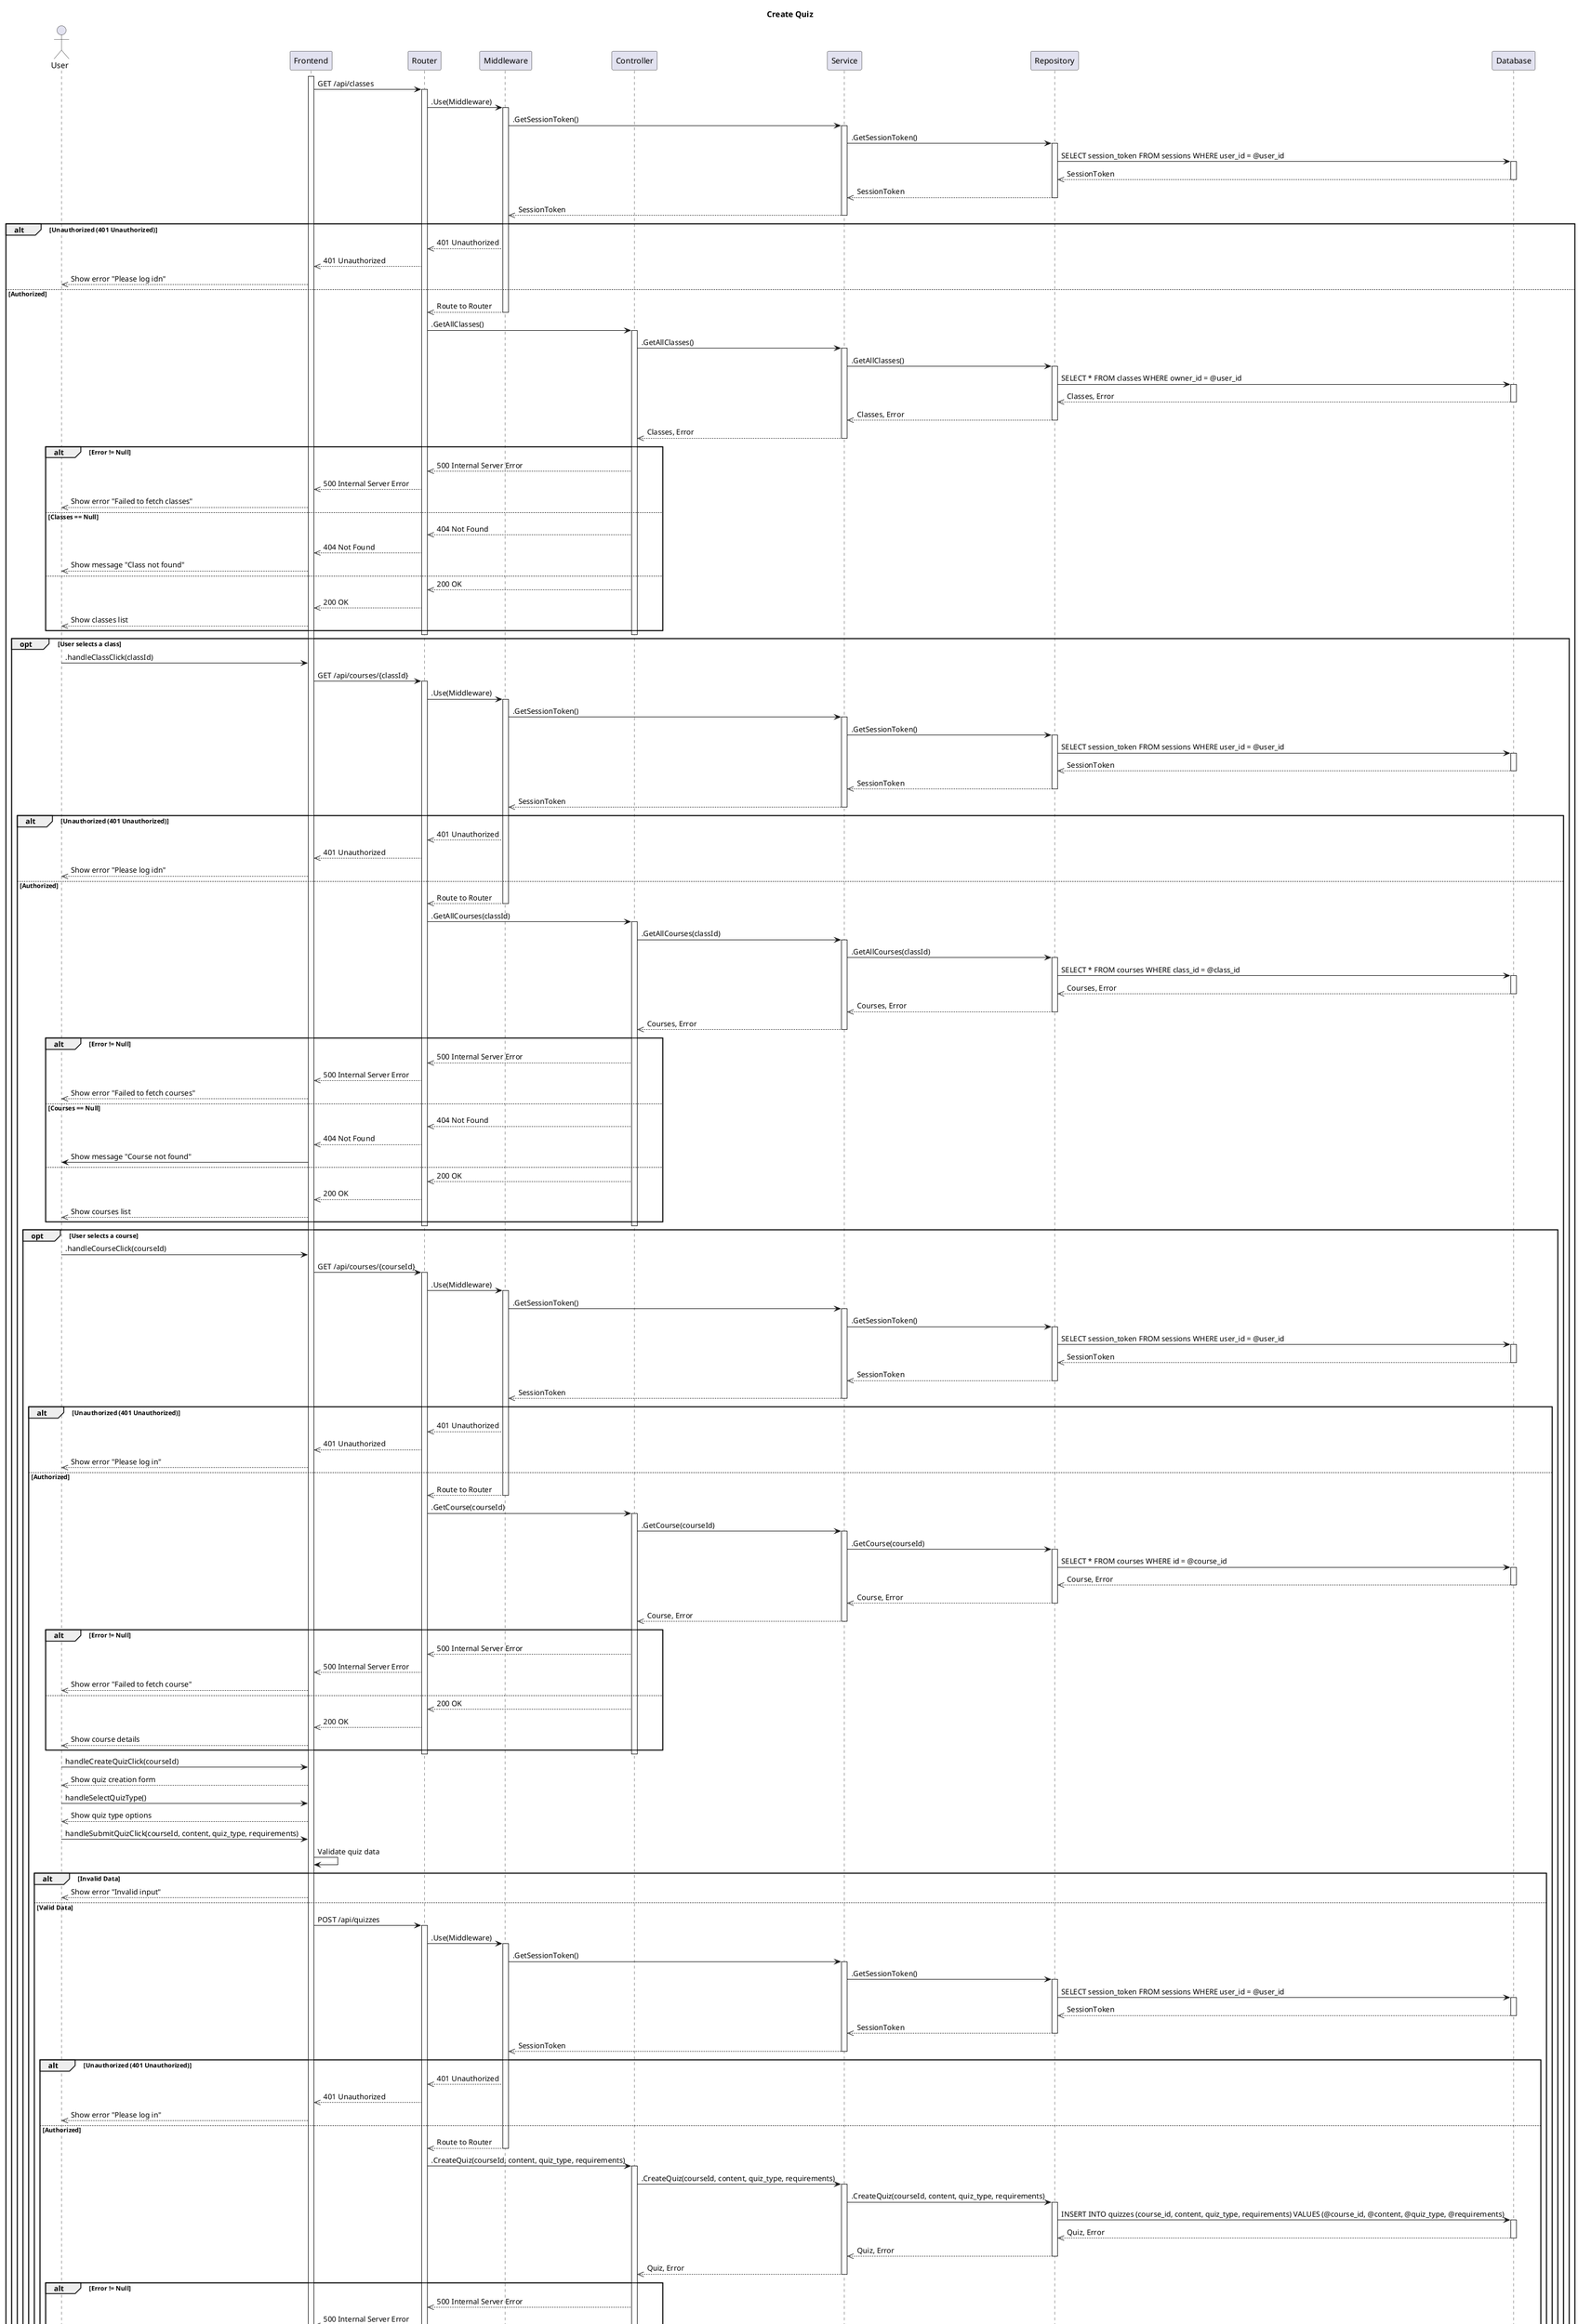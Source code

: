 @startuml SequenceDiagram
title Create Quiz

actor User
participant Frontend
participant Router
participant Middleware
participant Controller
participant Service
participant Repository
participant Database

activate Frontend


Frontend -> Router: GET /api/classes
activate Router

Router -> Middleware: .Use(Middleware)
activate Middleware
Middleware -> Service: .GetSessionToken()
activate Service
Service -> Repository: .GetSessionToken()
activate Repository
Repository -> Database: SELECT session_token FROM sessions WHERE user_id = @user_id
activate Database
Database -->> Repository: SessionToken
deactivate Database
Repository -->> Service: SessionToken
deactivate Repository
Service -->> Middleware: SessionToken
deactivate Service

alt Unauthorized (401 Unauthorized)
  Middleware -->> Router: 401 Unauthorized
  Router -->> Frontend: 401 Unauthorized
  Frontend -->> User: Show error "Please log idn"
else Authorized
  Middleware -->> Router: Route to Router
  deactivate Middleware
  Router -> Controller: .GetAllClasses()
  activate Controller
  Controller -> Service: .GetAllClasses()
  activate Service
  Service -> Repository: .GetAllClasses()
  activate Repository
  Repository -> Database: SELECT * FROM classes WHERE owner_id = @user_id
  activate Database
  Database -->> Repository : Classes, Error
  deactivate Database
  Repository -->> Service : Classes, Error
  deactivate Repository
  Service -->> Controller : Classes, Error
  deactivate Service
  alt Error != Null
    Controller -->> Router : 500 Internal Server Error
    Router -->> Frontend : 500 Internal Server Error
    Frontend -->> User : Show error "Failed to fetch classes"
  else Classes == Null
    Controller -->> Router : 404 Not Found
    Router -->> Frontend : 404 Not Found
    Frontend -->> User : Show message "Class not found"
  else
    Controller -->> Router : 200 OK
    Router -->> Frontend : 200 OK
    Frontend -->> User : Show classes list
  end
  deactivate Controller
  deactivate Router

  opt User selects a class
    User -> Frontend: .handleClassClick(classId)
    Frontend -> Router: GET /api/courses/{classId}
    activate Router

    Router -> Middleware: .Use(Middleware)
    activate Middleware
    Middleware -> Service: .GetSessionToken()
    activate Service
    Service -> Repository: .GetSessionToken()
    activate Repository
    Repository -> Database: SELECT session_token FROM sessions WHERE user_id = @user_id
    activate Database
    Database -->> Repository: SessionToken
    deactivate Database
    Repository -->> Service: SessionToken
    deactivate Repository
    Service -->> Middleware: SessionToken
    deactivate Service
    alt Unauthorized (401 Unauthorized)
      Middleware -->> Router: 401 Unauthorized
      Router -->> Frontend: 401 Unauthorized
      Frontend -->> User: Show error "Please log idn"
    else Authorized
      Middleware -->> Router: Route to Router
      deactivate Middleware
      Router -> Controller: .GetAllCourses(classId)
      activate Controller
      Controller -> Service: .GetAllCourses(classId)
      activate Service
      Service -> Repository: .GetAllCourses(classId)
      activate Repository
      Repository -> Database: SELECT * FROM courses WHERE class_id = @class_id
      activate Database
      Database -->> Repository : Courses, Error
      deactivate Database
      Repository -->> Service : Courses, Error
      deactivate Repository
      Service -->> Controller : Courses, Error
      deactivate Service
      alt Error != Null
        Controller -->> Router : 500 Internal Server Error
        Router -->> Frontend : 500 Internal Server Error
        Frontend -->> User : Show error "Failed to fetch courses"
      else Courses == Null
        Controller -->> Router : 404 Not Found
        Router -->> Frontend : 404 Not Found
        Frontend -> User: Show message "Course not found"
      else
        Controller -->> Router : 200 OK
        Router -->> Frontend : 200 OK
        Frontend -->> User : Show courses list
      end
      deactivate Controller
      deactivate Router
      
      opt User selects a course
        User -> Frontend: .handleCourseClick(courseId)
        Frontend -> Router: GET /api/courses/{courseId}
        activate Router
        Router -> Middleware: .Use(Middleware)
        activate Middleware
        Middleware -> Service: .GetSessionToken()
        activate Service
        Service -> Repository: .GetSessionToken()
        activate Repository
        Repository -> Database: SELECT session_token FROM sessions WHERE user_id = @user_id
        activate Database
        Database -->> Repository: SessionToken
        deactivate Database
        Repository -->> Service: SessionToken
        deactivate Repository
        Service -->> Middleware: SessionToken
        deactivate Service
        alt Unauthorized (401 Unauthorized)
          Middleware -->> Router: 401 Unauthorized
          Router -->> Frontend: 401 Unauthorized
          Frontend -->> User: Show error "Please log in"
        else Authorized
          Middleware -->> Router: Route to Router
          deactivate Middleware
          Router -> Controller: .GetCourse(courseId)
          activate Controller
          Controller -> Service: .GetCourse(courseId)
          activate Service
          Service -> Repository: .GetCourse(courseId)
          activate Repository
          Repository -> Database: SELECT * FROM courses WHERE id = @course_id
          activate Database
          Database -->> Repository : Course, Error
          deactivate Database
          Repository -->> Service : Course, Error
          deactivate Repository
          Service -->> Controller : Course, Error
          deactivate Service
          alt Error != Null
            Controller -->> Router : 500 Internal Server Error
            Router -->> Frontend : 500 Internal Server Error
            Frontend -->> User : Show error "Failed to fetch course"
          else
            Controller -->> Router : 200 OK
            Router -->> Frontend : 200 OK
            Frontend -->> User : Show course details
          end
          deactivate Controller
          deactivate Router
          User -> Frontend : handleCreateQuizClick(courseId)
          Frontend -->> User : Show quiz creation form
          User -> Frontend : handleSelectQuizType()
          Frontend -->> User : Show quiz type options
          User -> Frontend : handleSubmitQuizClick(courseId, content, quiz_type, requirements)
          Frontend -> Frontend : Validate quiz data
          alt Invalid Data
            Frontend -->> User : Show error "Invalid input"
          else Valid Data
            Frontend -> Router: POST /api/quizzes
            activate Router
            Router -> Middleware: .Use(Middleware)
            activate Middleware
            Middleware -> Service: .GetSessionToken()
            activate Service
            Service -> Repository: .GetSessionToken()
            activate Repository
            Repository -> Database: SELECT session_token FROM sessions WHERE user_id = @user_id
            activate Database
            Database -->> Repository: SessionToken
            deactivate Database
            Repository -->> Service: SessionToken
            deactivate Repository
            Service -->> Middleware: SessionToken
            deactivate Service
            alt Unauthorized (401 Unauthorized)
              Middleware -->> Router: 401 Unauthorized
              Router -->> Frontend: 401 Unauthorized
              Frontend -->> User: Show error "Please log in"
            else Authorized
              Middleware -->> Router: Route to Router
              deactivate Middleware
              Router -> Controller: .CreateQuiz(courseId, content, quiz_type, requirements)
              activate Controller
              Controller -> Service: .CreateQuiz(courseId, content, quiz_type, requirements)
              activate Service
              Service -> Repository: .CreateQuiz(courseId, content, quiz_type, requirements)
              activate Repository
              Repository -> Database: INSERT INTO quizzes (course_id, content, quiz_type, requirements) VALUES (@course_id, @content, @quiz_type, @requirements)
              activate Database
              Database -->> Repository : Quiz, Error
              deactivate Database
              Repository -->> Service : Quiz, Error
              deactivate Repository
              Service -->> Controller : Quiz, Error
              deactivate Service
              alt Error != Null
                Controller -->> Router : 500 Internal Server Error
                Router -->> Frontend : 500 Internal Server Error
                Frontend -->> User : Show error "Quiz creation failed"
              else
                Controller -->> Router : 201 Created
                Router -->> Frontend : 201 Created
                Frontend -->> User : Show success "Quiz created"
              end
              deactivate Controller
              deactivate Router
            end
          end
        end
      end
    end
  end
end
@enduml
